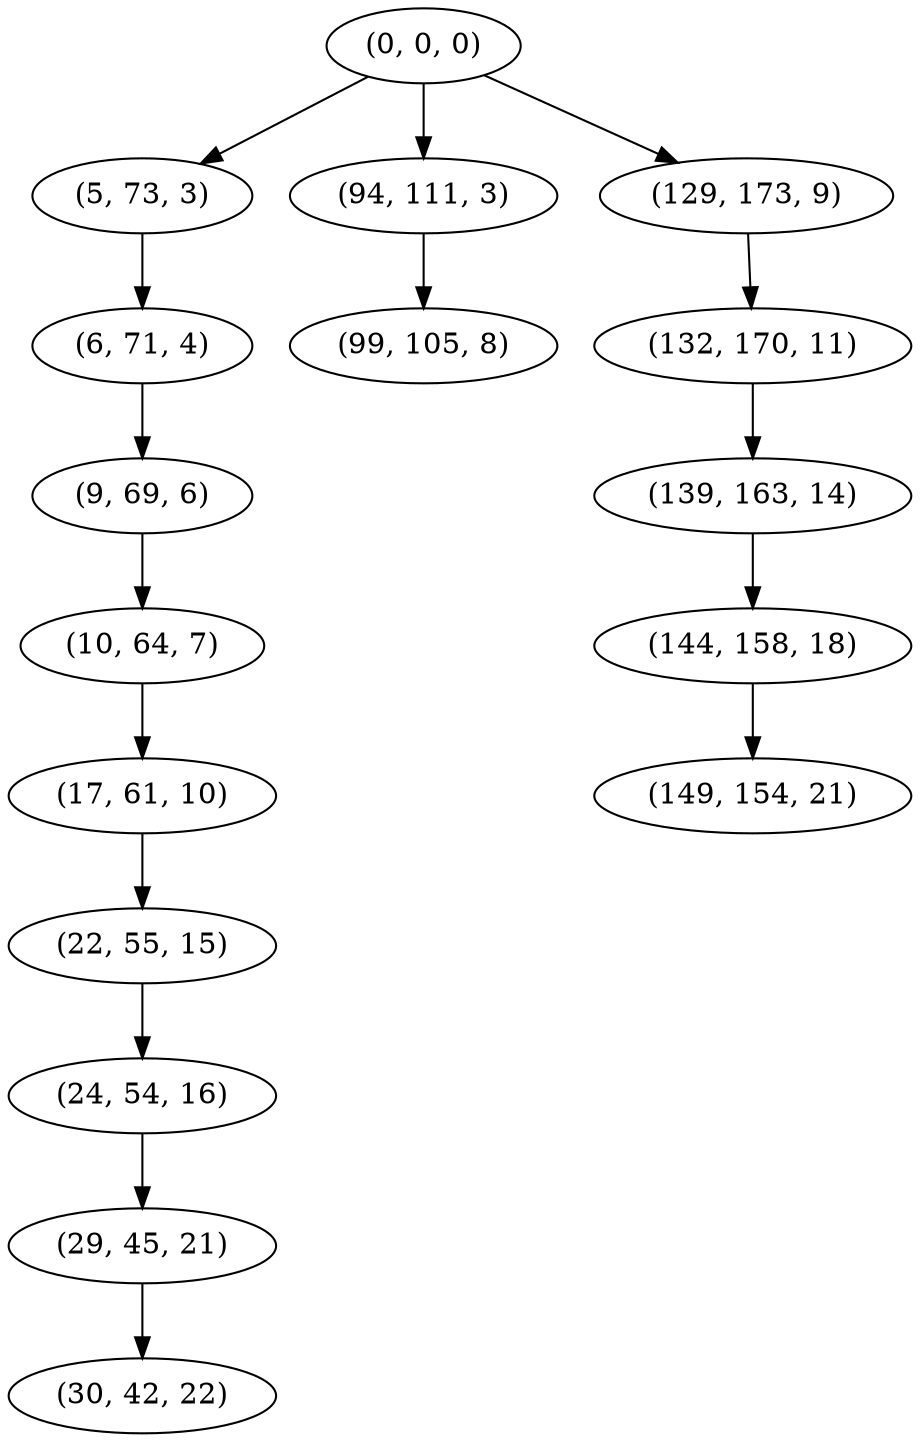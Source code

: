 digraph tree {
    "(0, 0, 0)";
    "(5, 73, 3)";
    "(6, 71, 4)";
    "(9, 69, 6)";
    "(10, 64, 7)";
    "(17, 61, 10)";
    "(22, 55, 15)";
    "(24, 54, 16)";
    "(29, 45, 21)";
    "(30, 42, 22)";
    "(94, 111, 3)";
    "(99, 105, 8)";
    "(129, 173, 9)";
    "(132, 170, 11)";
    "(139, 163, 14)";
    "(144, 158, 18)";
    "(149, 154, 21)";
    "(0, 0, 0)" -> "(5, 73, 3)";
    "(0, 0, 0)" -> "(94, 111, 3)";
    "(0, 0, 0)" -> "(129, 173, 9)";
    "(5, 73, 3)" -> "(6, 71, 4)";
    "(6, 71, 4)" -> "(9, 69, 6)";
    "(9, 69, 6)" -> "(10, 64, 7)";
    "(10, 64, 7)" -> "(17, 61, 10)";
    "(17, 61, 10)" -> "(22, 55, 15)";
    "(22, 55, 15)" -> "(24, 54, 16)";
    "(24, 54, 16)" -> "(29, 45, 21)";
    "(29, 45, 21)" -> "(30, 42, 22)";
    "(94, 111, 3)" -> "(99, 105, 8)";
    "(129, 173, 9)" -> "(132, 170, 11)";
    "(132, 170, 11)" -> "(139, 163, 14)";
    "(139, 163, 14)" -> "(144, 158, 18)";
    "(144, 158, 18)" -> "(149, 154, 21)";
}
